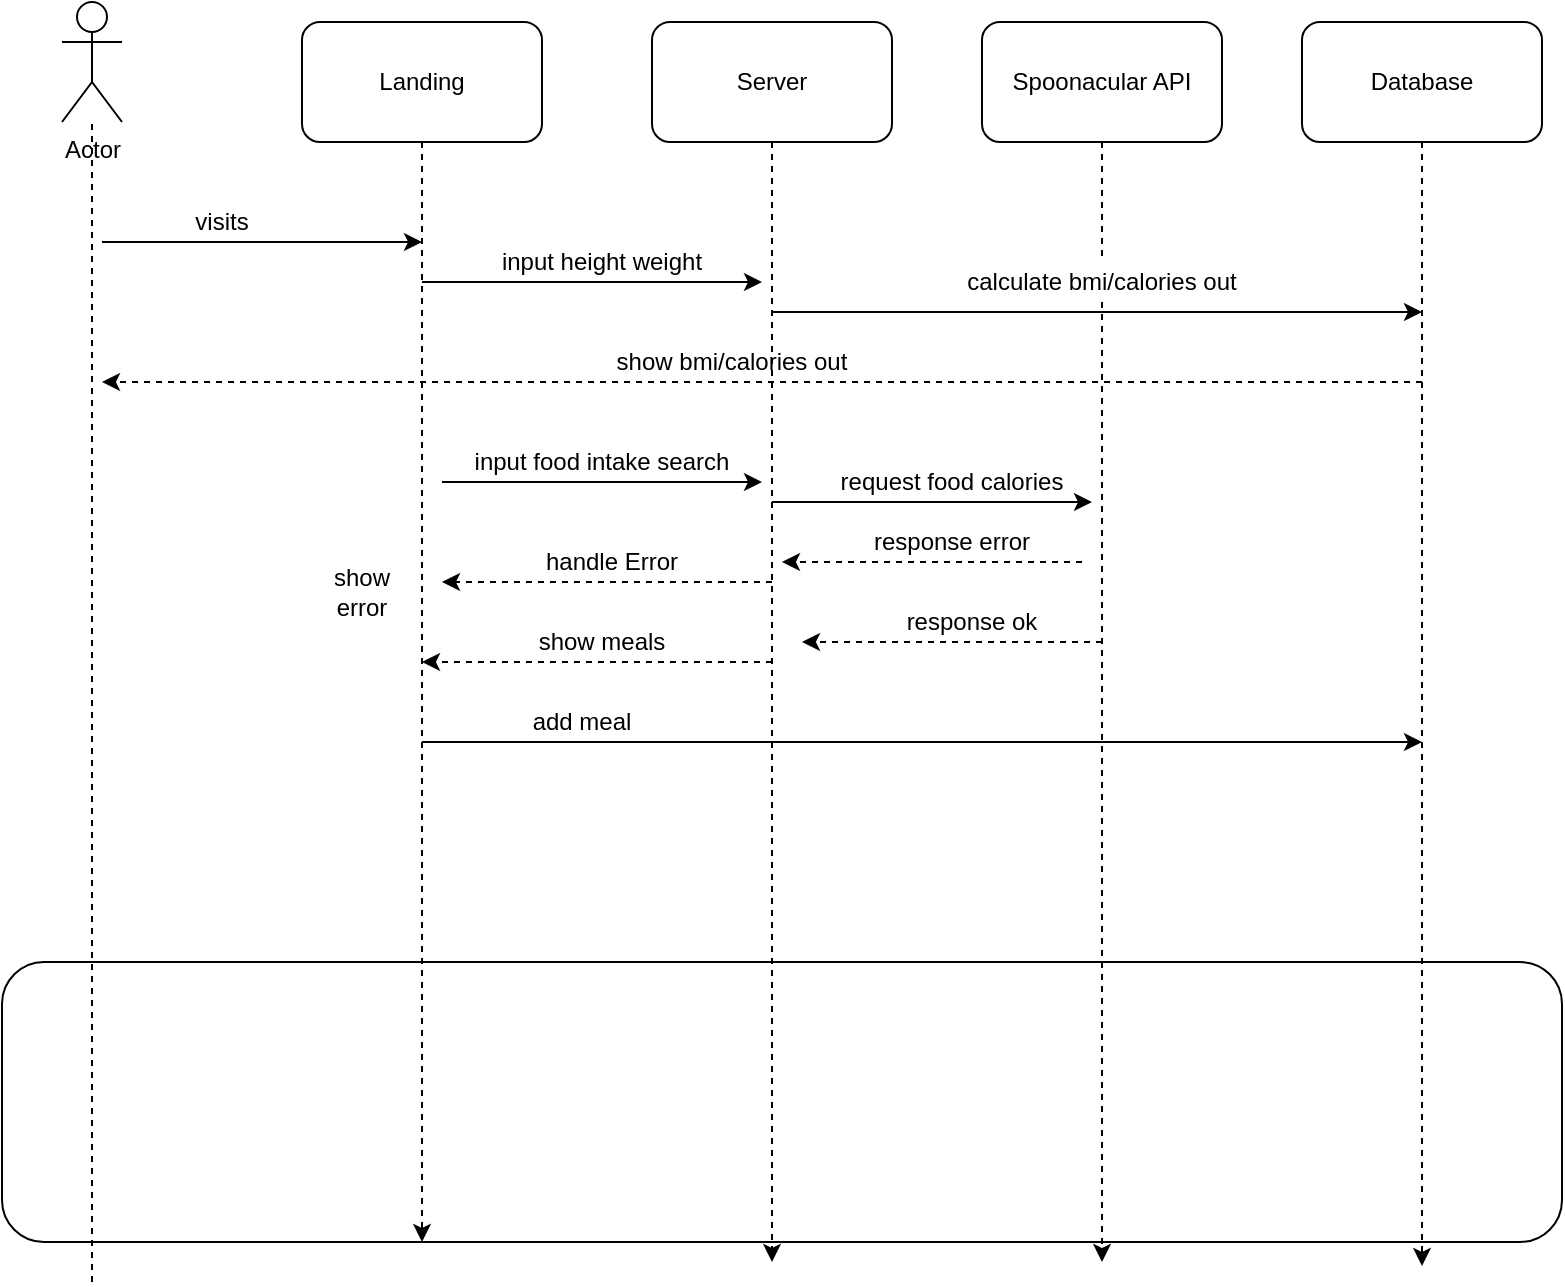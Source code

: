<mxfile version="14.8.0" type="github"><diagram id="RBMFEqPsEoZ6yEXPb3PM" name="Page-1"><mxGraphModel dx="1015" dy="749" grid="1" gridSize="10" guides="1" tooltips="1" connect="1" arrows="1" fold="1" page="1" pageScale="1" pageWidth="850" pageHeight="1100" math="0" shadow="0"><root><mxCell id="0"/><mxCell id="1" parent="0"/><mxCell id="03obXlvH6C5LcpS7ZNoE-11" style="edgeStyle=orthogonalEdgeStyle;rounded=0;orthogonalLoop=1;jettySize=auto;html=1;dashed=1;" edge="1" parent="1" source="03obXlvH6C5LcpS7ZNoE-2"><mxGeometry relative="1" as="geometry"><mxPoint x="250" y="620" as="targetPoint"/><Array as="points"><mxPoint x="250" y="140"/><mxPoint x="250" y="140"/></Array></mxGeometry></mxCell><mxCell id="03obXlvH6C5LcpS7ZNoE-2" value="Landing" style="rounded=1;whiteSpace=wrap;html=1;" vertex="1" parent="1"><mxGeometry x="190" y="10" width="120" height="60" as="geometry"/></mxCell><mxCell id="03obXlvH6C5LcpS7ZNoE-10" style="edgeStyle=orthogonalEdgeStyle;rounded=0;orthogonalLoop=1;jettySize=auto;html=1;dashed=1;" edge="1" parent="1" source="03obXlvH6C5LcpS7ZNoE-3"><mxGeometry relative="1" as="geometry"><mxPoint x="425" y="630" as="targetPoint"/></mxGeometry></mxCell><mxCell id="03obXlvH6C5LcpS7ZNoE-3" value="Server" style="rounded=1;whiteSpace=wrap;html=1;" vertex="1" parent="1"><mxGeometry x="365" y="10" width="120" height="60" as="geometry"/></mxCell><mxCell id="03obXlvH6C5LcpS7ZNoE-12" style="edgeStyle=orthogonalEdgeStyle;rounded=0;orthogonalLoop=1;jettySize=auto;html=1;exitX=0.5;exitY=1;exitDx=0;exitDy=0;dashed=1;startArrow=none;" edge="1" parent="1" source="03obXlvH6C5LcpS7ZNoE-20"><mxGeometry relative="1" as="geometry"><mxPoint x="590" y="630" as="targetPoint"/></mxGeometry></mxCell><mxCell id="03obXlvH6C5LcpS7ZNoE-4" value="Spoonacular API" style="rounded=1;whiteSpace=wrap;html=1;" vertex="1" parent="1"><mxGeometry x="530" y="10" width="120" height="60" as="geometry"/></mxCell><mxCell id="03obXlvH6C5LcpS7ZNoE-13" style="edgeStyle=orthogonalEdgeStyle;rounded=0;orthogonalLoop=1;jettySize=auto;html=1;dashed=1;" edge="1" parent="1" source="03obXlvH6C5LcpS7ZNoE-5"><mxGeometry relative="1" as="geometry"><mxPoint x="750" y="632" as="targetPoint"/></mxGeometry></mxCell><mxCell id="03obXlvH6C5LcpS7ZNoE-5" value="Database" style="rounded=1;whiteSpace=wrap;html=1;" vertex="1" parent="1"><mxGeometry x="690" y="10" width="120" height="60" as="geometry"/></mxCell><mxCell id="03obXlvH6C5LcpS7ZNoE-6" value="Actor" style="shape=umlActor;verticalLabelPosition=bottom;verticalAlign=top;html=1;outlineConnect=0;" vertex="1" parent="1"><mxGeometry x="70" width="30" height="60" as="geometry"/></mxCell><mxCell id="03obXlvH6C5LcpS7ZNoE-7" value="" style="endArrow=none;dashed=1;html=1;" edge="1" parent="1" target="03obXlvH6C5LcpS7ZNoE-6"><mxGeometry width="50" height="50" relative="1" as="geometry"><mxPoint x="85" y="640" as="sourcePoint"/><mxPoint x="84.5" y="140" as="targetPoint"/></mxGeometry></mxCell><mxCell id="03obXlvH6C5LcpS7ZNoE-15" value="" style="endArrow=classic;html=1;" edge="1" parent="1"><mxGeometry width="50" height="50" relative="1" as="geometry"><mxPoint x="90" y="120" as="sourcePoint"/><mxPoint x="250" y="120" as="targetPoint"/><Array as="points"><mxPoint x="120" y="120"/></Array></mxGeometry></mxCell><mxCell id="03obXlvH6C5LcpS7ZNoE-16" value="visits" style="text;html=1;strokeColor=none;fillColor=none;align=center;verticalAlign=middle;whiteSpace=wrap;rounded=0;" vertex="1" parent="1"><mxGeometry x="130" y="100" width="40" height="20" as="geometry"/></mxCell><mxCell id="03obXlvH6C5LcpS7ZNoE-17" value="" style="endArrow=classic;html=1;" edge="1" parent="1"><mxGeometry width="50" height="50" relative="1" as="geometry"><mxPoint x="250" y="140" as="sourcePoint"/><mxPoint x="420" y="140" as="targetPoint"/></mxGeometry></mxCell><mxCell id="03obXlvH6C5LcpS7ZNoE-18" value="input height weight" style="text;html=1;strokeColor=none;fillColor=none;align=center;verticalAlign=middle;whiteSpace=wrap;rounded=0;" vertex="1" parent="1"><mxGeometry x="280" y="120" width="120" height="20" as="geometry"/></mxCell><mxCell id="03obXlvH6C5LcpS7ZNoE-19" value="" style="endArrow=classic;html=1;" edge="1" parent="1"><mxGeometry width="50" height="50" relative="1" as="geometry"><mxPoint x="425" y="155" as="sourcePoint"/><mxPoint x="750" y="155" as="targetPoint"/></mxGeometry></mxCell><mxCell id="03obXlvH6C5LcpS7ZNoE-20" value="calculate bmi/calories out" style="text;html=1;strokeColor=none;fillColor=none;align=center;verticalAlign=middle;whiteSpace=wrap;rounded=0;" vertex="1" parent="1"><mxGeometry x="510" y="130" width="160" height="20" as="geometry"/></mxCell><mxCell id="03obXlvH6C5LcpS7ZNoE-21" value="" style="edgeStyle=orthogonalEdgeStyle;rounded=0;orthogonalLoop=1;jettySize=auto;html=1;exitX=0.5;exitY=1;exitDx=0;exitDy=0;dashed=1;endArrow=none;" edge="1" parent="1" source="03obXlvH6C5LcpS7ZNoE-4" target="03obXlvH6C5LcpS7ZNoE-20"><mxGeometry relative="1" as="geometry"><mxPoint x="590" y="630" as="targetPoint"/><mxPoint x="590" y="70" as="sourcePoint"/></mxGeometry></mxCell><mxCell id="03obXlvH6C5LcpS7ZNoE-22" value="" style="rounded=1;whiteSpace=wrap;html=1;gradientColor=#ffffff;fillColor=none;" vertex="1" parent="1"><mxGeometry x="40" y="480" width="780" height="140" as="geometry"/></mxCell><mxCell id="03obXlvH6C5LcpS7ZNoE-24" value="" style="endArrow=classic;html=1;dashed=1;" edge="1" parent="1"><mxGeometry width="50" height="50" relative="1" as="geometry"><mxPoint x="750" y="190" as="sourcePoint"/><mxPoint x="90" y="190" as="targetPoint"/></mxGeometry></mxCell><mxCell id="03obXlvH6C5LcpS7ZNoE-25" value="show bmi/calories out" style="text;html=1;strokeColor=none;fillColor=none;align=center;verticalAlign=middle;whiteSpace=wrap;rounded=0;" vertex="1" parent="1"><mxGeometry x="340" y="170" width="130" height="20" as="geometry"/></mxCell><mxCell id="03obXlvH6C5LcpS7ZNoE-26" value="" style="endArrow=classic;html=1;" edge="1" parent="1"><mxGeometry width="50" height="50" relative="1" as="geometry"><mxPoint x="260" y="240" as="sourcePoint"/><mxPoint x="420" y="240" as="targetPoint"/><Array as="points"><mxPoint x="290" y="240"/><mxPoint x="360" y="240"/></Array></mxGeometry></mxCell><mxCell id="03obXlvH6C5LcpS7ZNoE-27" value="input food intake search" style="text;html=1;strokeColor=none;fillColor=none;align=center;verticalAlign=middle;whiteSpace=wrap;rounded=0;" vertex="1" parent="1"><mxGeometry x="270" y="220" width="140" height="20" as="geometry"/></mxCell><mxCell id="03obXlvH6C5LcpS7ZNoE-28" value="" style="endArrow=classic;html=1;" edge="1" parent="1"><mxGeometry width="50" height="50" relative="1" as="geometry"><mxPoint x="425" y="250" as="sourcePoint"/><mxPoint x="585" y="250" as="targetPoint"/><Array as="points"><mxPoint x="455" y="250"/><mxPoint x="525" y="250"/></Array></mxGeometry></mxCell><mxCell id="03obXlvH6C5LcpS7ZNoE-29" value="request food calories" style="text;html=1;strokeColor=none;fillColor=none;align=center;verticalAlign=middle;whiteSpace=wrap;rounded=0;" vertex="1" parent="1"><mxGeometry x="450" y="230" width="130" height="20" as="geometry"/></mxCell><mxCell id="03obXlvH6C5LcpS7ZNoE-30" value="" style="endArrow=classic;html=1;dashed=1;" edge="1" parent="1"><mxGeometry width="50" height="50" relative="1" as="geometry"><mxPoint x="580" y="280" as="sourcePoint"/><mxPoint x="430" y="280" as="targetPoint"/></mxGeometry></mxCell><mxCell id="03obXlvH6C5LcpS7ZNoE-31" value="response error" style="text;html=1;strokeColor=none;fillColor=none;align=center;verticalAlign=middle;whiteSpace=wrap;rounded=0;" vertex="1" parent="1"><mxGeometry x="450" y="260" width="130" height="20" as="geometry"/></mxCell><mxCell id="03obXlvH6C5LcpS7ZNoE-32" value="" style="endArrow=classic;html=1;dashed=1;" edge="1" parent="1"><mxGeometry width="50" height="50" relative="1" as="geometry"><mxPoint x="425" y="290" as="sourcePoint"/><mxPoint x="260" y="290" as="targetPoint"/></mxGeometry></mxCell><mxCell id="03obXlvH6C5LcpS7ZNoE-33" value="handle Error" style="text;html=1;strokeColor=none;fillColor=none;align=center;verticalAlign=middle;whiteSpace=wrap;rounded=0;" vertex="1" parent="1"><mxGeometry x="280" y="270" width="130" height="20" as="geometry"/></mxCell><mxCell id="03obXlvH6C5LcpS7ZNoE-34" value="show error" style="text;html=1;strokeColor=none;fillColor=none;align=center;verticalAlign=middle;whiteSpace=wrap;rounded=0;" vertex="1" parent="1"><mxGeometry x="200" y="280" width="40" height="30" as="geometry"/></mxCell><mxCell id="03obXlvH6C5LcpS7ZNoE-35" value="" style="endArrow=classic;html=1;dashed=1;" edge="1" parent="1"><mxGeometry width="50" height="50" relative="1" as="geometry"><mxPoint x="590" y="320" as="sourcePoint"/><mxPoint x="440" y="320" as="targetPoint"/><Array as="points"><mxPoint x="520" y="320"/></Array></mxGeometry></mxCell><mxCell id="03obXlvH6C5LcpS7ZNoE-36" value="response ok" style="text;html=1;strokeColor=none;fillColor=none;align=center;verticalAlign=middle;whiteSpace=wrap;rounded=0;" vertex="1" parent="1"><mxGeometry x="460" y="300" width="130" height="20" as="geometry"/></mxCell><mxCell id="03obXlvH6C5LcpS7ZNoE-37" value="" style="endArrow=classic;html=1;dashed=1;" edge="1" parent="1"><mxGeometry width="50" height="50" relative="1" as="geometry"><mxPoint x="425" y="330" as="sourcePoint"/><mxPoint x="250" y="330" as="targetPoint"/><Array as="points"><mxPoint x="355" y="330"/></Array></mxGeometry></mxCell><mxCell id="03obXlvH6C5LcpS7ZNoE-38" value="show meals" style="text;html=1;strokeColor=none;fillColor=none;align=center;verticalAlign=middle;whiteSpace=wrap;rounded=0;" vertex="1" parent="1"><mxGeometry x="275" y="310" width="130" height="20" as="geometry"/></mxCell><mxCell id="03obXlvH6C5LcpS7ZNoE-40" value="" style="endArrow=classic;html=1;" edge="1" parent="1"><mxGeometry width="50" height="50" relative="1" as="geometry"><mxPoint x="250" y="370" as="sourcePoint"/><mxPoint x="750" y="370" as="targetPoint"/><Array as="points"><mxPoint x="290" y="370"/></Array></mxGeometry></mxCell><mxCell id="03obXlvH6C5LcpS7ZNoE-41" value="add meal" style="text;html=1;strokeColor=none;fillColor=none;align=center;verticalAlign=middle;whiteSpace=wrap;rounded=0;" vertex="1" parent="1"><mxGeometry x="260" y="350" width="140" height="20" as="geometry"/></mxCell></root></mxGraphModel></diagram></mxfile>